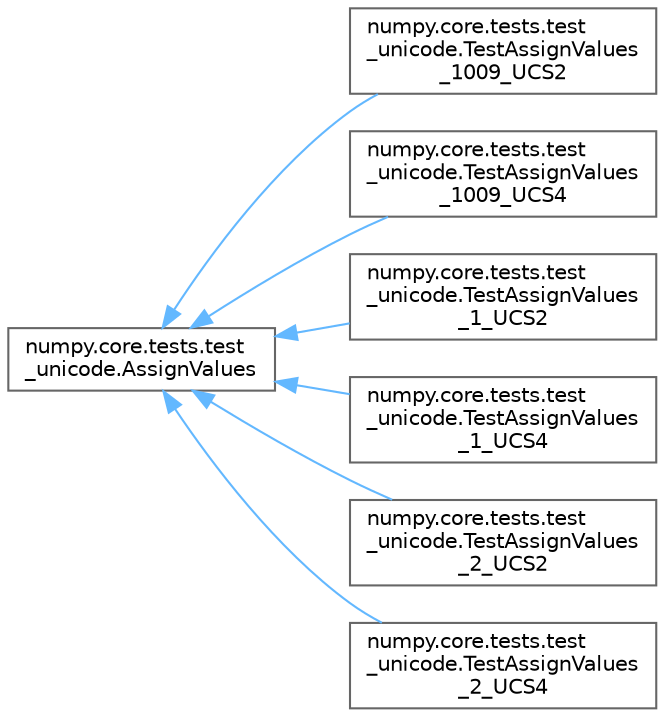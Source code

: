 digraph "Graphical Class Hierarchy"
{
 // LATEX_PDF_SIZE
  bgcolor="transparent";
  edge [fontname=Helvetica,fontsize=10,labelfontname=Helvetica,labelfontsize=10];
  node [fontname=Helvetica,fontsize=10,shape=box,height=0.2,width=0.4];
  rankdir="LR";
  Node0 [id="Node000000",label="numpy.core.tests.test\l_unicode.AssignValues",height=0.2,width=0.4,color="grey40", fillcolor="white", style="filled",URL="$d3/d2c/classnumpy_1_1core_1_1tests_1_1test__unicode_1_1AssignValues.html",tooltip=" "];
  Node0 -> Node1 [id="edge4305_Node000000_Node000001",dir="back",color="steelblue1",style="solid",tooltip=" "];
  Node1 [id="Node000001",label="numpy.core.tests.test\l_unicode.TestAssignValues\l_1009_UCS2",height=0.2,width=0.4,color="grey40", fillcolor="white", style="filled",URL="$d4/dc0/classnumpy_1_1core_1_1tests_1_1test__unicode_1_1TestAssignValues__1009__UCS2.html",tooltip=" "];
  Node0 -> Node2 [id="edge4306_Node000000_Node000002",dir="back",color="steelblue1",style="solid",tooltip=" "];
  Node2 [id="Node000002",label="numpy.core.tests.test\l_unicode.TestAssignValues\l_1009_UCS4",height=0.2,width=0.4,color="grey40", fillcolor="white", style="filled",URL="$d7/d55/classnumpy_1_1core_1_1tests_1_1test__unicode_1_1TestAssignValues__1009__UCS4.html",tooltip=" "];
  Node0 -> Node3 [id="edge4307_Node000000_Node000003",dir="back",color="steelblue1",style="solid",tooltip=" "];
  Node3 [id="Node000003",label="numpy.core.tests.test\l_unicode.TestAssignValues\l_1_UCS2",height=0.2,width=0.4,color="grey40", fillcolor="white", style="filled",URL="$d4/d1b/classnumpy_1_1core_1_1tests_1_1test__unicode_1_1TestAssignValues__1__UCS2.html",tooltip=" "];
  Node0 -> Node4 [id="edge4308_Node000000_Node000004",dir="back",color="steelblue1",style="solid",tooltip=" "];
  Node4 [id="Node000004",label="numpy.core.tests.test\l_unicode.TestAssignValues\l_1_UCS4",height=0.2,width=0.4,color="grey40", fillcolor="white", style="filled",URL="$d1/df9/classnumpy_1_1core_1_1tests_1_1test__unicode_1_1TestAssignValues__1__UCS4.html",tooltip=" "];
  Node0 -> Node5 [id="edge4309_Node000000_Node000005",dir="back",color="steelblue1",style="solid",tooltip=" "];
  Node5 [id="Node000005",label="numpy.core.tests.test\l_unicode.TestAssignValues\l_2_UCS2",height=0.2,width=0.4,color="grey40", fillcolor="white", style="filled",URL="$d9/d08/classnumpy_1_1core_1_1tests_1_1test__unicode_1_1TestAssignValues__2__UCS2.html",tooltip=" "];
  Node0 -> Node6 [id="edge4310_Node000000_Node000006",dir="back",color="steelblue1",style="solid",tooltip=" "];
  Node6 [id="Node000006",label="numpy.core.tests.test\l_unicode.TestAssignValues\l_2_UCS4",height=0.2,width=0.4,color="grey40", fillcolor="white", style="filled",URL="$d6/d68/classnumpy_1_1core_1_1tests_1_1test__unicode_1_1TestAssignValues__2__UCS4.html",tooltip=" "];
}
